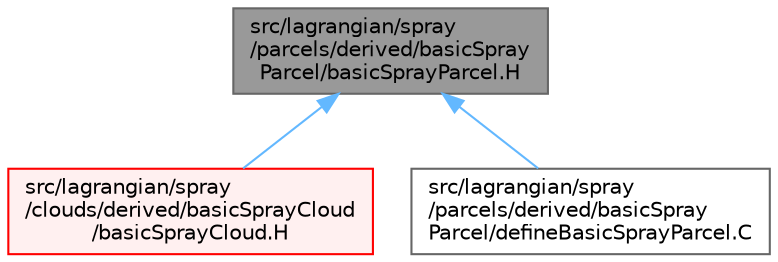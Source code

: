 digraph "src/lagrangian/spray/parcels/derived/basicSprayParcel/basicSprayParcel.H"
{
 // LATEX_PDF_SIZE
  bgcolor="transparent";
  edge [fontname=Helvetica,fontsize=10,labelfontname=Helvetica,labelfontsize=10];
  node [fontname=Helvetica,fontsize=10,shape=box,height=0.2,width=0.4];
  Node1 [id="Node000001",label="src/lagrangian/spray\l/parcels/derived/basicSpray\lParcel/basicSprayParcel.H",height=0.2,width=0.4,color="gray40", fillcolor="grey60", style="filled", fontcolor="black",tooltip=" "];
  Node1 -> Node2 [id="edge1_Node000001_Node000002",dir="back",color="steelblue1",style="solid",tooltip=" "];
  Node2 [id="Node000002",label="src/lagrangian/spray\l/clouds/derived/basicSprayCloud\l/basicSprayCloud.H",height=0.2,width=0.4,color="red", fillcolor="#FFF0F0", style="filled",URL="$basicSprayCloud_8H.html",tooltip=" "];
  Node1 -> Node4 [id="edge2_Node000001_Node000004",dir="back",color="steelblue1",style="solid",tooltip=" "];
  Node4 [id="Node000004",label="src/lagrangian/spray\l/parcels/derived/basicSpray\lParcel/defineBasicSprayParcel.C",height=0.2,width=0.4,color="grey40", fillcolor="white", style="filled",URL="$defineBasicSprayParcel_8C.html",tooltip=" "];
}
